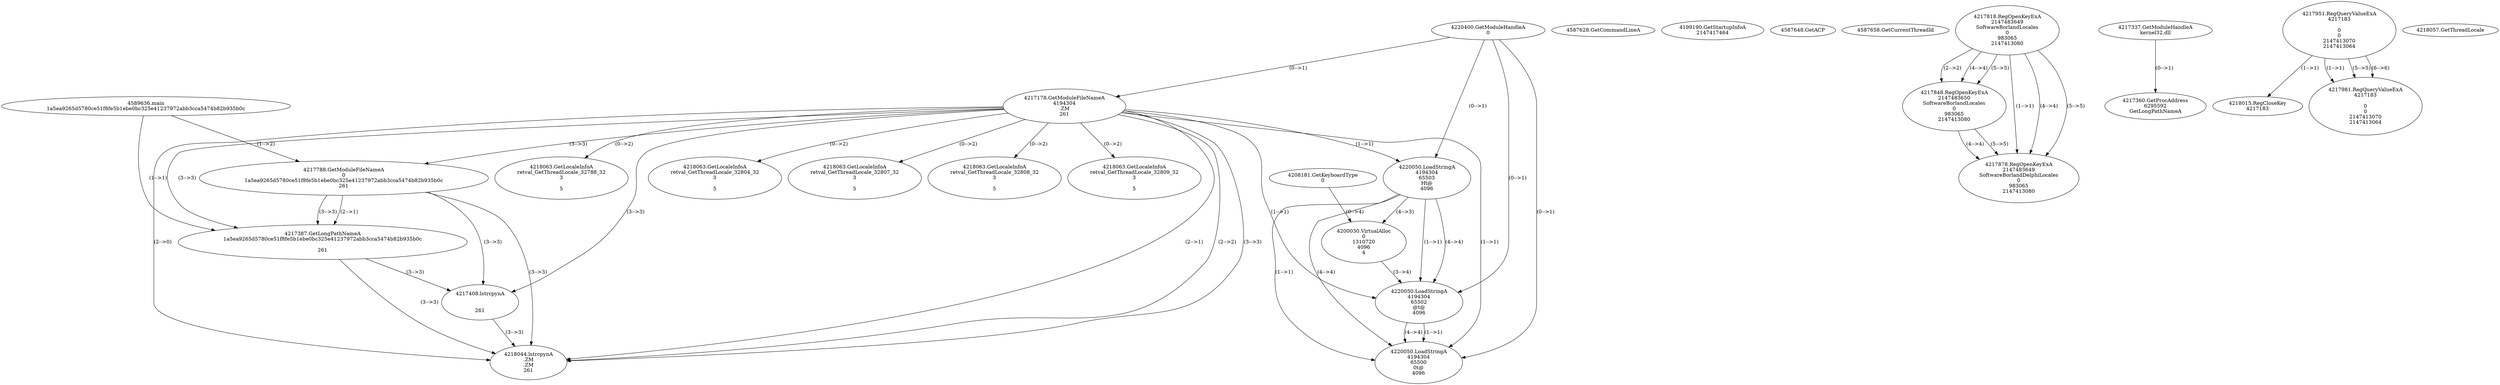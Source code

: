 // Global SCDG with merge call
digraph {
	0 [label="4589636.main
1a5ea9265d5780ce51f8fe5b1ebe0bc325e41237972abb3cca5474b82b935b0c"]
	1 [label="4220400.GetModuleHandleA
0"]
	2 [label="4208181.GetKeyboardType
0"]
	3 [label="4587628.GetCommandLineA
"]
	4 [label="4199190.GetStartupInfoA
2147417464"]
	5 [label="4587648.GetACP
"]
	6 [label="4587658.GetCurrentThreadId
"]
	7 [label="4217178.GetModuleFileNameA
4194304
.ZM
261"]
	1 -> 7 [label="(0-->1)"]
	8 [label="4217788.GetModuleFileNameA
0
1a5ea9265d5780ce51f8fe5b1ebe0bc325e41237972abb3cca5474b82b935b0c
261"]
	0 -> 8 [label="(1-->2)"]
	7 -> 8 [label="(3-->3)"]
	9 [label="4217818.RegOpenKeyExA
2147483649
Software\Borland\Locales
0
983065
2147413080"]
	10 [label="4217848.RegOpenKeyExA
2147483650
Software\Borland\Locales
0
983065
2147413080"]
	9 -> 10 [label="(2-->2)"]
	9 -> 10 [label="(4-->4)"]
	9 -> 10 [label="(5-->5)"]
	11 [label="4217337.GetModuleHandleA
kernel32.dll"]
	12 [label="4217360.GetProcAddress
6295592
GetLongPathNameA"]
	11 -> 12 [label="(0-->1)"]
	13 [label="4217387.GetLongPathNameA
1a5ea9265d5780ce51f8fe5b1ebe0bc325e41237972abb3cca5474b82b935b0c

261"]
	0 -> 13 [label="(1-->1)"]
	8 -> 13 [label="(2-->1)"]
	7 -> 13 [label="(3-->3)"]
	8 -> 13 [label="(3-->3)"]
	14 [label="4217408.lstrcpynA


261"]
	7 -> 14 [label="(3-->3)"]
	8 -> 14 [label="(3-->3)"]
	13 -> 14 [label="(3-->3)"]
	15 [label="4217951.RegQueryValueExA
4217183

0
0
2147413070
2147413064"]
	16 [label="4218015.RegCloseKey
4217183"]
	15 -> 16 [label="(1-->1)"]
	17 [label="4218044.lstrcpynA
.ZM
.ZM
261"]
	7 -> 17 [label="(2-->1)"]
	7 -> 17 [label="(2-->2)"]
	7 -> 17 [label="(3-->3)"]
	8 -> 17 [label="(3-->3)"]
	13 -> 17 [label="(3-->3)"]
	14 -> 17 [label="(3-->3)"]
	7 -> 17 [label="(2-->0)"]
	18 [label="4218057.GetThreadLocale
"]
	19 [label="4218063.GetLocaleInfoA
retval_GetThreadLocale_32788_32
3

5"]
	7 -> 19 [label="(0-->2)"]
	20 [label="4220050.LoadStringA
4194304
65503
Ht@
4096"]
	1 -> 20 [label="(0-->1)"]
	7 -> 20 [label="(1-->1)"]
	21 [label="4200030.VirtualAlloc
0
1310720
4096
4"]
	20 -> 21 [label="(4-->3)"]
	2 -> 21 [label="(0-->4)"]
	22 [label="4220050.LoadStringA
4194304
65502
@t@
4096"]
	1 -> 22 [label="(0-->1)"]
	7 -> 22 [label="(1-->1)"]
	20 -> 22 [label="(1-->1)"]
	20 -> 22 [label="(4-->4)"]
	21 -> 22 [label="(3-->4)"]
	23 [label="4217981.RegQueryValueExA
4217183

0
0
2147413070
2147413064"]
	15 -> 23 [label="(1-->1)"]
	15 -> 23 [label="(5-->5)"]
	15 -> 23 [label="(6-->6)"]
	24 [label="4218063.GetLocaleInfoA
retval_GetThreadLocale_32804_32
3

5"]
	7 -> 24 [label="(0-->2)"]
	25 [label="4218063.GetLocaleInfoA
retval_GetThreadLocale_32807_32
3

5"]
	7 -> 25 [label="(0-->2)"]
	26 [label="4218063.GetLocaleInfoA
retval_GetThreadLocale_32808_32
3

5"]
	7 -> 26 [label="(0-->2)"]
	27 [label="4217878.RegOpenKeyExA
2147483649
Software\Borland\Delphi\Locales
0
983065
2147413080"]
	9 -> 27 [label="(1-->1)"]
	9 -> 27 [label="(4-->4)"]
	10 -> 27 [label="(4-->4)"]
	9 -> 27 [label="(5-->5)"]
	10 -> 27 [label="(5-->5)"]
	28 [label="4218063.GetLocaleInfoA
retval_GetThreadLocale_32809_32
3

5"]
	7 -> 28 [label="(0-->2)"]
	29 [label="4220050.LoadStringA
4194304
65500
0t@
4096"]
	1 -> 29 [label="(0-->1)"]
	7 -> 29 [label="(1-->1)"]
	20 -> 29 [label="(1-->1)"]
	22 -> 29 [label="(1-->1)"]
	20 -> 29 [label="(4-->4)"]
	22 -> 29 [label="(4-->4)"]
}
